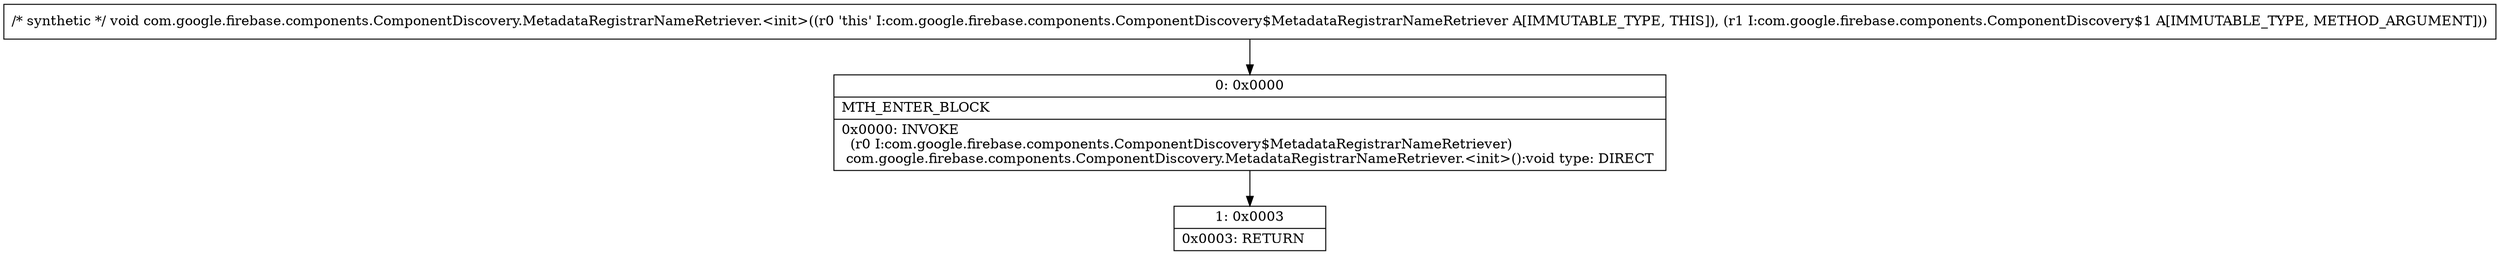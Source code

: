 digraph "CFG forcom.google.firebase.components.ComponentDiscovery.MetadataRegistrarNameRetriever.\<init\>(Lcom\/google\/firebase\/components\/ComponentDiscovery$1;)V" {
Node_0 [shape=record,label="{0\:\ 0x0000|MTH_ENTER_BLOCK\l|0x0000: INVOKE  \l  (r0 I:com.google.firebase.components.ComponentDiscovery$MetadataRegistrarNameRetriever)\l com.google.firebase.components.ComponentDiscovery.MetadataRegistrarNameRetriever.\<init\>():void type: DIRECT \l}"];
Node_1 [shape=record,label="{1\:\ 0x0003|0x0003: RETURN   \l}"];
MethodNode[shape=record,label="{\/* synthetic *\/ void com.google.firebase.components.ComponentDiscovery.MetadataRegistrarNameRetriever.\<init\>((r0 'this' I:com.google.firebase.components.ComponentDiscovery$MetadataRegistrarNameRetriever A[IMMUTABLE_TYPE, THIS]), (r1 I:com.google.firebase.components.ComponentDiscovery$1 A[IMMUTABLE_TYPE, METHOD_ARGUMENT])) }"];
MethodNode -> Node_0;
Node_0 -> Node_1;
}


